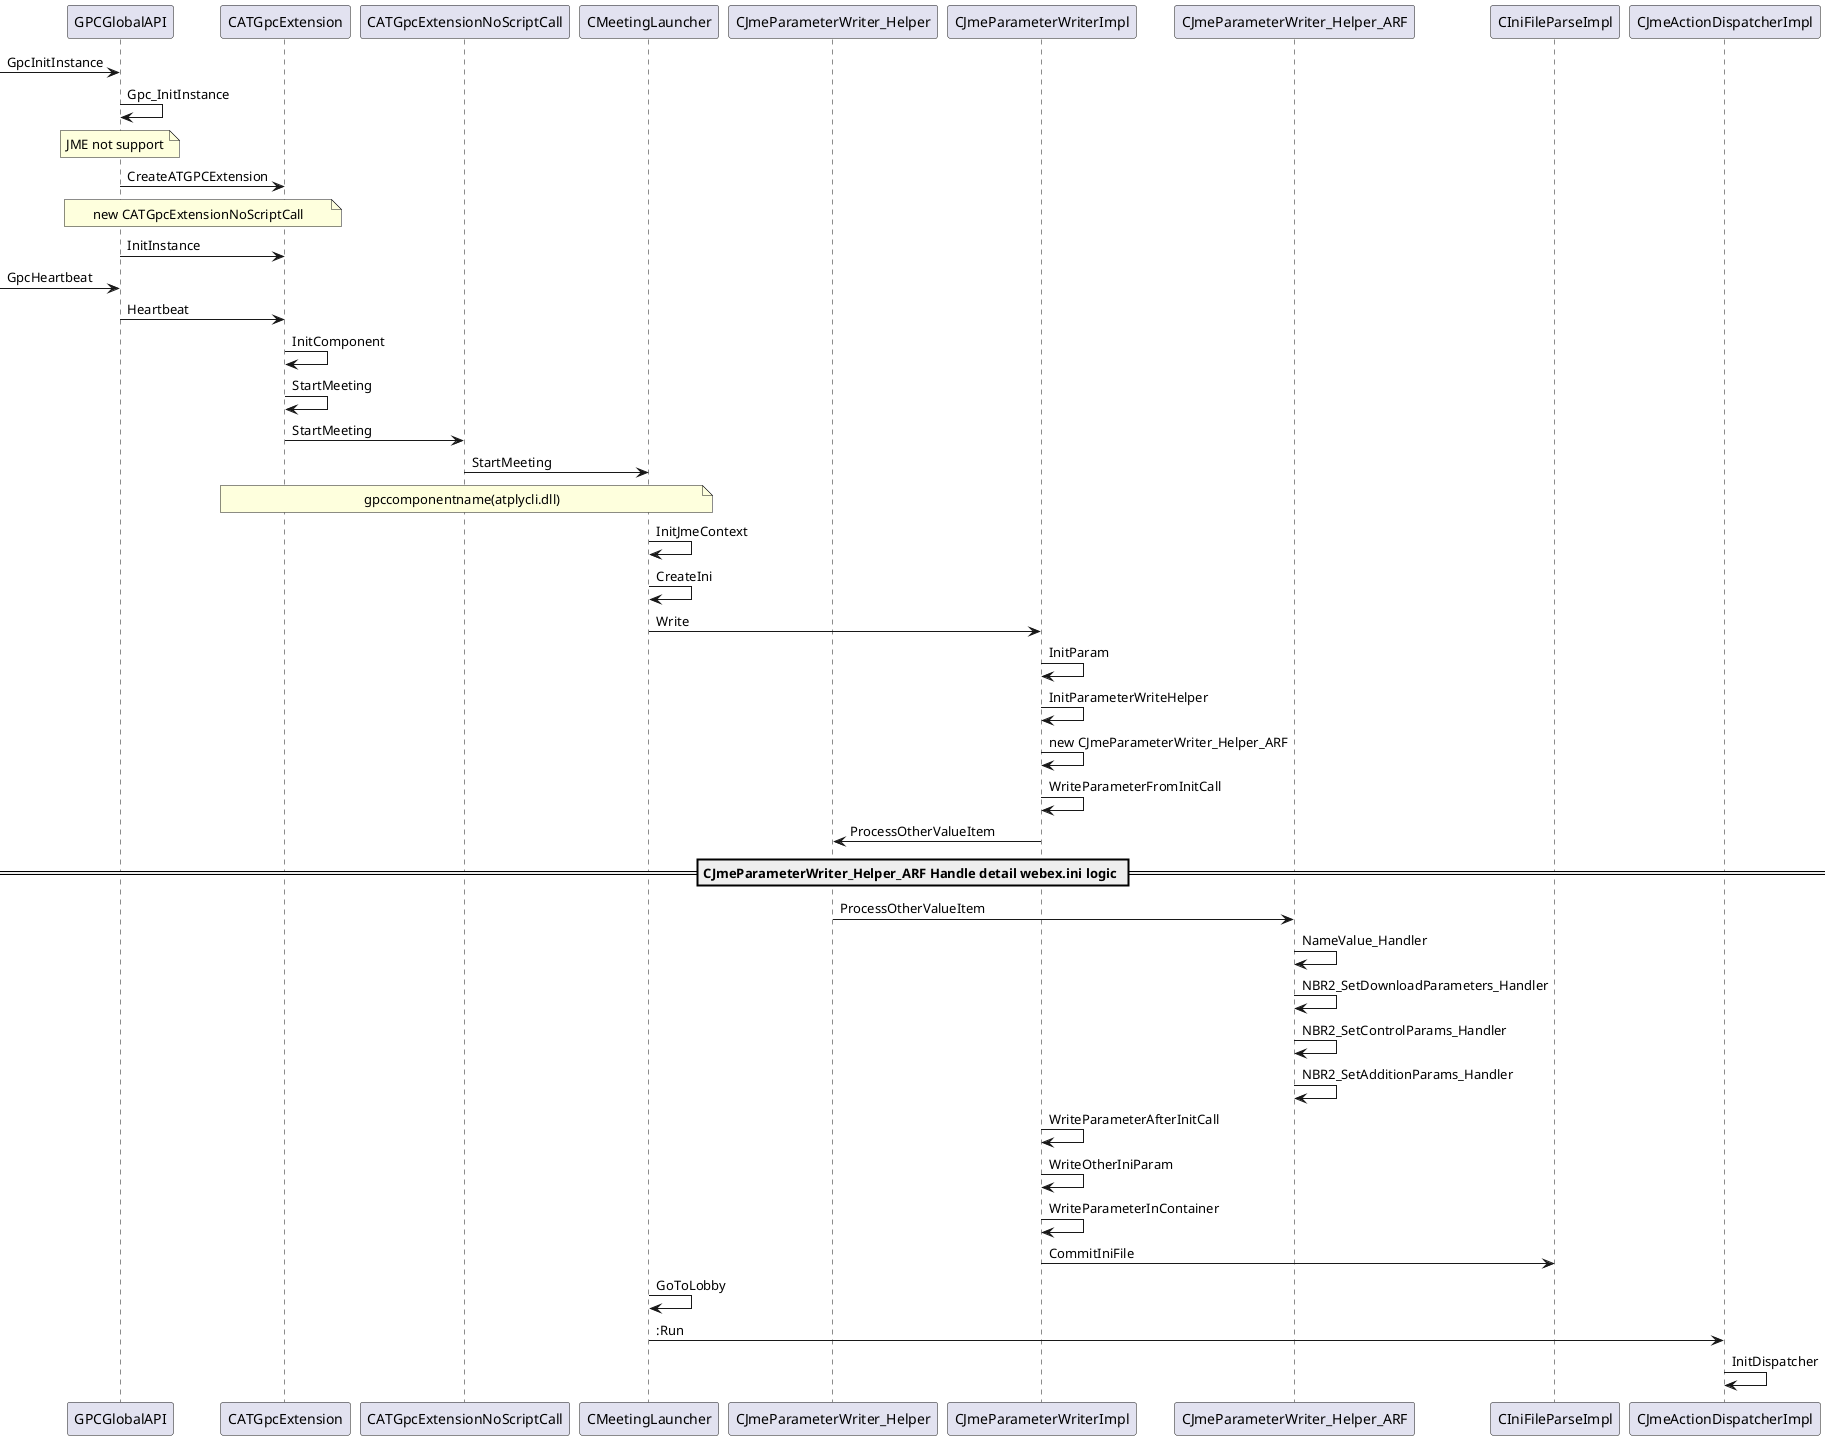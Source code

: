 @startuml

participant GPCGlobalAPI
participant CATGpcExtension
participant CATGpcExtensionNoScriptCall
participant CMeetingLauncher
participant CJmeParameterWriter_Helper
participant CJmeParameterWriterImpl
participant CJmeParameterWriter_Helper_ARF


[-> GPCGlobalAPI : GpcInitInstance
GPCGlobalAPI -> GPCGlobalAPI : Gpc_InitInstance
note over GPCGlobalAPI: JME not support

GPCGlobalAPI -> CATGpcExtension : CreateATGPCExtension
note over GPCGlobalAPI, CATGpcExtension : new CATGpcExtensionNoScriptCall

GPCGlobalAPI -> CATGpcExtension : InitInstance

[-> GPCGlobalAPI : GpcHeartbeat
GPCGlobalAPI -> CATGpcExtension : Heartbeat
CATGpcExtension -> CATGpcExtension : InitComponent
CATGpcExtension -> CATGpcExtension : StartMeeting
CATGpcExtension -> CATGpcExtensionNoScriptCall : StartMeeting
CATGpcExtensionNoScriptCall -> CMeetingLauncher : StartMeeting
note over CATGpcExtension, CMeetingLauncher : gpccomponentname(atplycli.dll)

CMeetingLauncher -> CMeetingLauncher : InitJmeContext
CMeetingLauncher -> CMeetingLauncher : CreateIni
CMeetingLauncher -> CJmeParameterWriterImpl : Write
CJmeParameterWriterImpl -> CJmeParameterWriterImpl : InitParam
CJmeParameterWriterImpl -> CJmeParameterWriterImpl : InitParameterWriteHelper
CJmeParameterWriterImpl -> CJmeParameterWriterImpl : new CJmeParameterWriter_Helper_ARF
CJmeParameterWriterImpl -> CJmeParameterWriterImpl : WriteParameterFromInitCall
CJmeParameterWriterImpl -> CJmeParameterWriter_Helper : ProcessOtherValueItem

== CJmeParameterWriter_Helper_ARF Handle detail webex.ini logic ==
CJmeParameterWriter_Helper -> CJmeParameterWriter_Helper_ARF : ProcessOtherValueItem
CJmeParameterWriter_Helper_ARF -> CJmeParameterWriter_Helper_ARF : NameValue_Handler
CJmeParameterWriter_Helper_ARF -> CJmeParameterWriter_Helper_ARF : NBR2_SetDownloadParameters_Handler
CJmeParameterWriter_Helper_ARF -> CJmeParameterWriter_Helper_ARF : NBR2_SetControlParams_Handler
CJmeParameterWriter_Helper_ARF -> CJmeParameterWriter_Helper_ARF : NBR2_SetAdditionParams_Handler


CJmeParameterWriterImpl -> CJmeParameterWriterImpl : WriteParameterAfterInitCall
CJmeParameterWriterImpl -> CJmeParameterWriterImpl : WriteOtherIniParam
CJmeParameterWriterImpl -> CJmeParameterWriterImpl : WriteParameterInContainer
CJmeParameterWriterImpl -> CIniFileParseImpl : CommitIniFile

CMeetingLauncher -> CMeetingLauncher : GoToLobby
CMeetingLauncher -> CJmeActionDispatcherImpl::Run
CJmeActionDispatcherImpl -> CJmeActionDispatcherImpl : InitDispatcher

@enduml